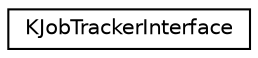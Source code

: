 digraph "Graphical Class Hierarchy"
{
  edge [fontname="Helvetica",fontsize="10",labelfontname="Helvetica",labelfontsize="10"];
  node [fontname="Helvetica",fontsize="10",shape=record];
  rankdir="LR";
  Node0 [label="KJobTrackerInterface",height=0.2,width=0.4,color="black", fillcolor="white", style="filled",URL="$classKJobTrackerInterface.html",tooltip="The interface to implement to track the progresses of a job. "];
}
